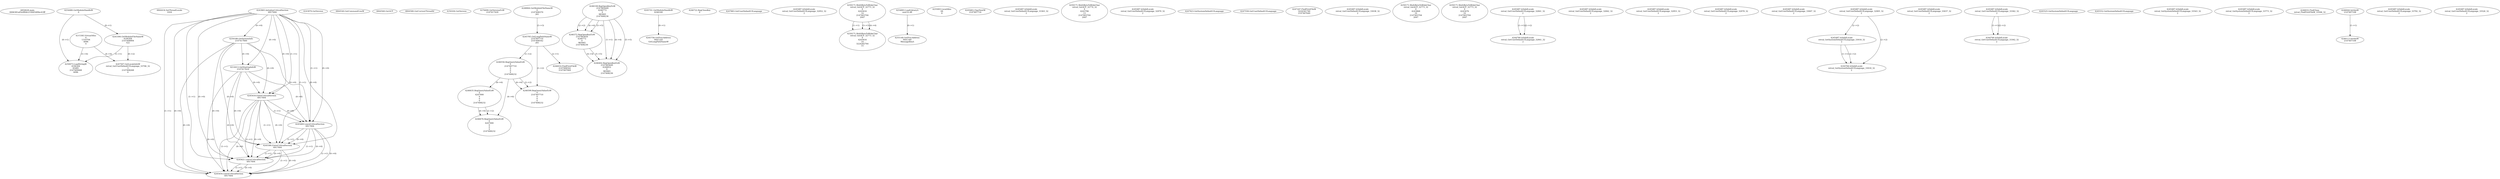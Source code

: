 // Global SCDG with merge call
digraph {
	0 [label="6850628.main
0006381a05e9f0dc2336454f0bc41fff"]
	1 [label="4254480.GetModuleHandleW
0"]
	2 [label="6844434.SetThreadLocale
1024"]
	3 [label="4243965.InitializeCriticalSection
6917004"]
	4 [label="4243979.GetVersion
"]
	5 [label="4250188.GetSystemInfo
2147417660"]
	3 -> 5 [label="(0-->0)"]
	6 [label="6844540.GetCommandLineW
"]
	7 [label="4214413.GetStartupInfoW
2147417624"]
	3 -> 7 [label="(0-->0)"]
	5 -> 7 [label="(0-->0)"]
	8 [label="6844560.GetACP
"]
	9 [label="6844580.GetCurrentThreadId
"]
	10 [label="4250204.GetVersion
"]
	11 [label="4276690.GetVersionExW
2147417420"]
	12 [label="4243306.GetModuleFileNameW
4194304
2147408904
522"]
	1 -> 12 [label="(0-->1)"]
	13 [label="4248064.GetModuleFileNameW
0
2147408370
261"]
	14 [label="4215383.VirtualAlloc
0
1310704
4096
4"]
	15 [label="4246338.RegOpenKeyExW
2147483649
4246772
0
983065
2147408236"]
	16 [label="4246372.RegOpenKeyExW
2147483650
4246772
0
983065
2147408236"]
	15 -> 16 [label="(2-->2)"]
	15 -> 16 [label="(4-->4)"]
	15 -> 16 [label="(5-->5)"]
	17 [label="4246402.RegOpenKeyExW
2147483649
4246832
0
983065
2147408236"]
	15 -> 17 [label="(1-->1)"]
	15 -> 17 [label="(4-->4)"]
	16 -> 17 [label="(4-->4)"]
	15 -> 17 [label="(5-->5)"]
	16 -> 17 [label="(5-->5)"]
	18 [label="4245741.GetModuleHandleW
4246160"]
	19 [label="4245758.GetProcAddress
9441320
GetLongPathNameW"]
	18 -> 19 [label="(0-->1)"]
	20 [label="4245785.GetLongPathNameW
2147407710
2147406542
261"]
	13 -> 20 [label="(3-->3)"]
	21 [label="4246556.RegQueryValueExW
0
2147407710
0
0
0
2147408232"]
	20 -> 21 [label="(1-->2)"]
	22 [label="4246599.RegQueryValueExW
0
2147407710
0
0
0
2147408232"]
	20 -> 22 [label="(1-->2)"]
	21 -> 22 [label="(2-->2)"]
	21 -> 22 [label="(6-->6)"]
	23 [label="4246722.RegCloseKey
0"]
	24 [label="4247883.GetUserDefaultUILanguage
"]
	25 [label="4245418.EnterCriticalSection
6917004"]
	3 -> 25 [label="(1-->1)"]
	3 -> 25 [label="(0-->0)"]
	5 -> 25 [label="(0-->0)"]
	7 -> 25 [label="(0-->0)"]
	26 [label="4245469.LeaveCriticalSection
6917004"]
	3 -> 26 [label="(1-->1)"]
	25 -> 26 [label="(1-->1)"]
	3 -> 26 [label="(0-->0)"]
	5 -> 26 [label="(0-->0)"]
	7 -> 26 [label="(0-->0)"]
	25 -> 26 [label="(0-->0)"]
	27 [label="4245487.IsValidLocale
retval_GetUserDefaultUILanguage_32952_32
2"]
	28 [label="4250171.MultiByteToWideChar
retval_GetACP_32773_32
0
4243616
14
2147403704
2047"]
	29 [label="4250171.MultiByteToWideChar
retval_GetACP_32773_32
0
4243616
14
3224282764
15"]
	28 -> 29 [label="(1-->1)"]
	28 -> 29 [label="(3-->3)"]
	28 -> 29 [label="(4-->4)"]
	30 [label="4254893.LoadLibraryA
user32.dll"]
	31 [label="4255003.LocalAlloc
64
8"]
	32 [label="4255148.GetProcAddress
9441340
MessageBoxA"]
	30 -> 32 [label="(0-->1)"]
	33 [label="4245683.CharNextW
2147407716"]
	34 [label="4246635.RegQueryValueExW
0
4247000
0
0
0
2147408232"]
	21 -> 34 [label="(6-->6)"]
	35 [label="4245487.IsValidLocale
retval_GetUserDefaultUILanguage_33363_32
2"]
	36 [label="4250171.MultiByteToWideChar
retval_GetACP_32774_32
0
4243796
13
2147403704
2047"]
	37 [label="4246676.RegQueryValueExW
0
4247000
0
0
0
2147408232"]
	34 -> 37 [label="(2-->2)"]
	21 -> 37 [label="(6-->6)"]
	34 -> 37 [label="(6-->6)"]
	38 [label="4245487.IsValidLocale
retval_GetUserDefaultUILanguage_32979_32
2"]
	39 [label="4245580.EnterCriticalSection
6917004"]
	3 -> 39 [label="(1-->1)"]
	25 -> 39 [label="(1-->1)"]
	26 -> 39 [label="(1-->1)"]
	3 -> 39 [label="(0-->0)"]
	5 -> 39 [label="(0-->0)"]
	7 -> 39 [label="(0-->0)"]
	25 -> 39 [label="(0-->0)"]
	26 -> 39 [label="(0-->0)"]
	40 [label="4245621.LeaveCriticalSection
6917004"]
	3 -> 40 [label="(1-->1)"]
	25 -> 40 [label="(1-->1)"]
	26 -> 40 [label="(1-->1)"]
	39 -> 40 [label="(1-->1)"]
	3 -> 40 [label="(0-->0)"]
	5 -> 40 [label="(0-->0)"]
	7 -> 40 [label="(0-->0)"]
	25 -> 40 [label="(0-->0)"]
	26 -> 40 [label="(0-->0)"]
	39 -> 40 [label="(0-->0)"]
	41 [label="4247923.GetSystemDefaultUILanguage
"]
	42 [label="4245454.LeaveCriticalSection
6917004"]
	3 -> 42 [label="(1-->1)"]
	25 -> 42 [label="(1-->1)"]
	26 -> 42 [label="(1-->1)"]
	39 -> 42 [label="(1-->1)"]
	40 -> 42 [label="(1-->1)"]
	3 -> 42 [label="(0-->0)"]
	5 -> 42 [label="(0-->0)"]
	7 -> 42 [label="(0-->0)"]
	25 -> 42 [label="(0-->0)"]
	26 -> 42 [label="(0-->0)"]
	39 -> 42 [label="(0-->0)"]
	40 -> 42 [label="(0-->0)"]
	43 [label="4247558.GetUserDefaultUILanguage
"]
	44 [label="4247567.GetLocaleInfoW
retval_GetUserDefaultUILanguage_33706_32
3
2147408268
4"]
	12 -> 44 [label="(0-->2)"]
	14 -> 44 [label="(4-->4)"]
	45 [label="4247247.FindFirstFileW
3224341740
2147407640"]
	46 [label="4250073.LoadStringW
4194304
65485
2147409468
4096"]
	1 -> 46 [label="(0-->1)"]
	12 -> 46 [label="(1-->1)"]
	14 -> 46 [label="(3-->4)"]
	47 [label="4245487.IsValidLocale
retval_GetUserDefaultUILanguage_33038_32
2"]
	48 [label="4250171.MultiByteToWideChar
retval_GetACP_32773_32
0
4243868
10
2147403704
2047"]
	49 [label="4250171.MultiByteToWideChar
retval_GetACP_32773_32
0
4243476
10
2147403704
2047"]
	50 [label="4245487.IsValidLocale
retval_GetUserDefaultUILanguage_32841_32
2"]
	51 [label="4245487.IsValidLocale
retval_GetUserDefaultUILanguage_32842_32
2"]
	52 [label="4245487.IsValidLocale
retval_GetUserDefaultUILanguage_32953_32
2"]
	53 [label="4245487.IsValidLocale
retval_GetUserDefaultUILanguage_32978_32
2"]
	54 [label="4246014.FindFirstFileW
2147406542
2147407064"]
	20 -> 54 [label="(2-->1)"]
	55 [label="4245487.IsValidLocale
retval_GetUserDefaultUILanguage_33007_32
2"]
	56 [label="4245487.IsValidLocale
retval_GetUserDefaultUILanguage_32905_32
2"]
	57 [label="4245487.IsValidLocale
retval_GetSystemDefaultUILanguage_33018_32
2"]
	56 -> 57 [label="(2-->2)"]
	58 [label="4245487.IsValidLocale
retval_GetUserDefaultUILanguage_33037_32
2"]
	59 [label="4245487.IsValidLocale
retval_GetUserDefaultUILanguage_33362_32
2"]
	60 [label="4244766.IsValidLocale
retval_GetUserDefaultUILanguage_32841_32
2"]
	50 -> 60 [label="(1-->1)"]
	50 -> 60 [label="(2-->2)"]
	61 [label="4245525.GetSystemDefaultUILanguage
"]
	62 [label="4245552.GetSystemDefaultUILanguage
"]
	63 [label="4244766.IsValidLocale
retval_GetSystemDefaultUILanguage_33018_32
2"]
	57 -> 63 [label="(1-->1)"]
	56 -> 63 [label="(2-->2)"]
	57 -> 63 [label="(2-->2)"]
	64 [label="4245487.IsValidLocale
retval_GetSystemDefaultUILanguage_33543_32
2"]
	65 [label="4244766.IsValidLocale
retval_GetUserDefaultUILanguage_33362_32
2"]
	59 -> 65 [label="(1-->1)"]
	59 -> 65 [label="(2-->2)"]
	66 [label="4245487.IsValidLocale
retval_GetSystemDefaultUILanguage_33773_32
2"]
	67 [label="4246032.FindClose
retval_FindFirstFileW_33506_32"]
	68 [label="4246044.lstrlenW
2147407108"]
	69 [label="4246113.lstrlenW
2147407108"]
	68 -> 69 [label="(1-->1)"]
	70 [label="4245487.IsValidLocale
retval_GetUserDefaultUILanguage_33792_32
2"]
	71 [label="4245487.IsValidLocale
retval_GetUserDefaultUILanguage_33526_32
2"]
}
